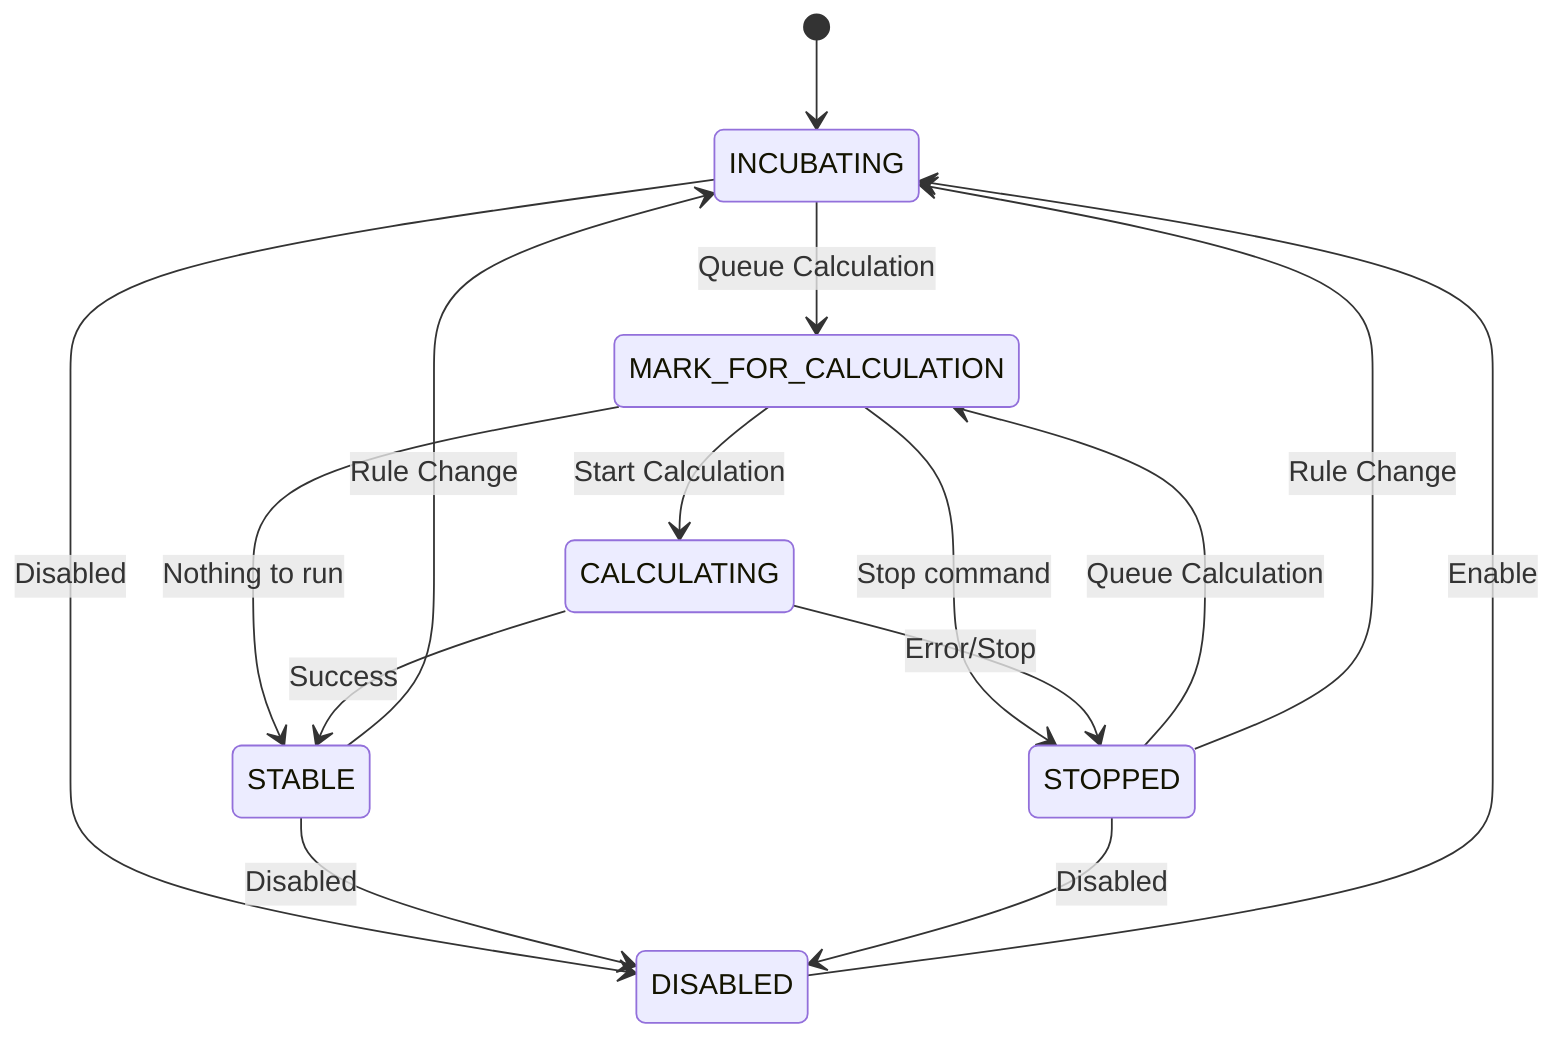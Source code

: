 stateDiagram-v2
    [*] --> INCUBATING
    INCUBATING --> MARK_FOR_CALCULATION: Queue Calculation
    MARK_FOR_CALCULATION --> CALCULATING: Start Calculation
    MARK_FOR_CALCULATION --> STABLE: Nothing to run
    MARK_FOR_CALCULATION --> STOPPED: Stop command
    CALCULATING --> STABLE: Success
    CALCULATING --> STOPPED: Error/Stop
    STOPPED --> MARK_FOR_CALCULATION: Queue Calculation
    STABLE --> INCUBATING: Rule Change
    STOPPED --> INCUBATING: Rule Change
    INCUBATING --> DISABLED: Disabled
    STABLE --> DISABLED: Disabled
    STOPPED --> DISABLED: Disabled
    DISABLED --> INCUBATING: Enable